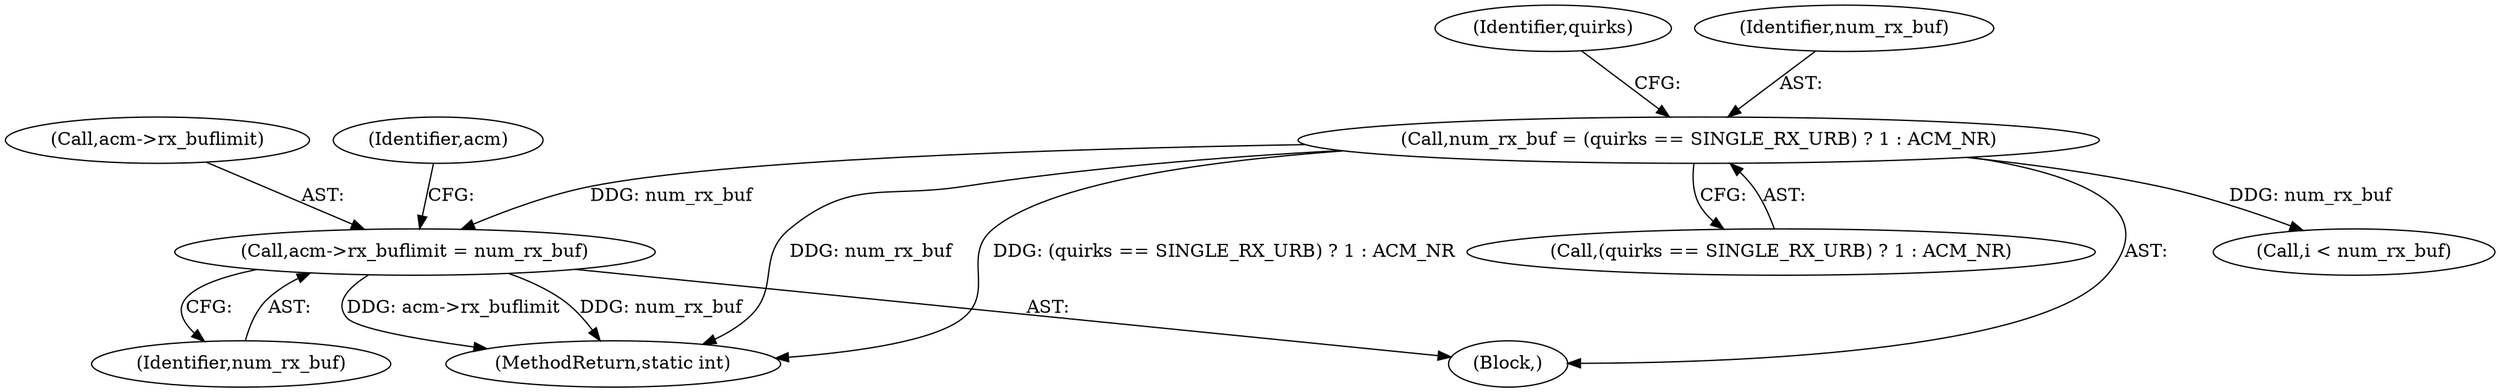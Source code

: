 digraph "0_linux_8835ba4a39cf53f705417b3b3a94eb067673f2c9@pointer" {
"1000920" [label="(Call,acm->rx_buflimit = num_rx_buf)"];
"1000220" [label="(Call,num_rx_buf = (quirks == SINGLE_RX_URB) ? 1 : ACM_NR)"];
"1000220" [label="(Call,num_rx_buf = (quirks == SINGLE_RX_URB) ? 1 : ACM_NR)"];
"1000122" [label="(Block,)"];
"1000921" [label="(Call,acm->rx_buflimit)"];
"1001042" [label="(Call,i < num_rx_buf)"];
"1000924" [label="(Identifier,num_rx_buf)"];
"1000230" [label="(Identifier,quirks)"];
"1000221" [label="(Identifier,num_rx_buf)"];
"1000928" [label="(Identifier,acm)"];
"1000222" [label="(Call,(quirks == SINGLE_RX_URB) ? 1 : ACM_NR)"];
"1001615" [label="(MethodReturn,static int)"];
"1000920" [label="(Call,acm->rx_buflimit = num_rx_buf)"];
"1000920" -> "1000122"  [label="AST: "];
"1000920" -> "1000924"  [label="CFG: "];
"1000921" -> "1000920"  [label="AST: "];
"1000924" -> "1000920"  [label="AST: "];
"1000928" -> "1000920"  [label="CFG: "];
"1000920" -> "1001615"  [label="DDG: acm->rx_buflimit"];
"1000920" -> "1001615"  [label="DDG: num_rx_buf"];
"1000220" -> "1000920"  [label="DDG: num_rx_buf"];
"1000220" -> "1000122"  [label="AST: "];
"1000220" -> "1000222"  [label="CFG: "];
"1000221" -> "1000220"  [label="AST: "];
"1000222" -> "1000220"  [label="AST: "];
"1000230" -> "1000220"  [label="CFG: "];
"1000220" -> "1001615"  [label="DDG: num_rx_buf"];
"1000220" -> "1001615"  [label="DDG: (quirks == SINGLE_RX_URB) ? 1 : ACM_NR"];
"1000220" -> "1001042"  [label="DDG: num_rx_buf"];
}
